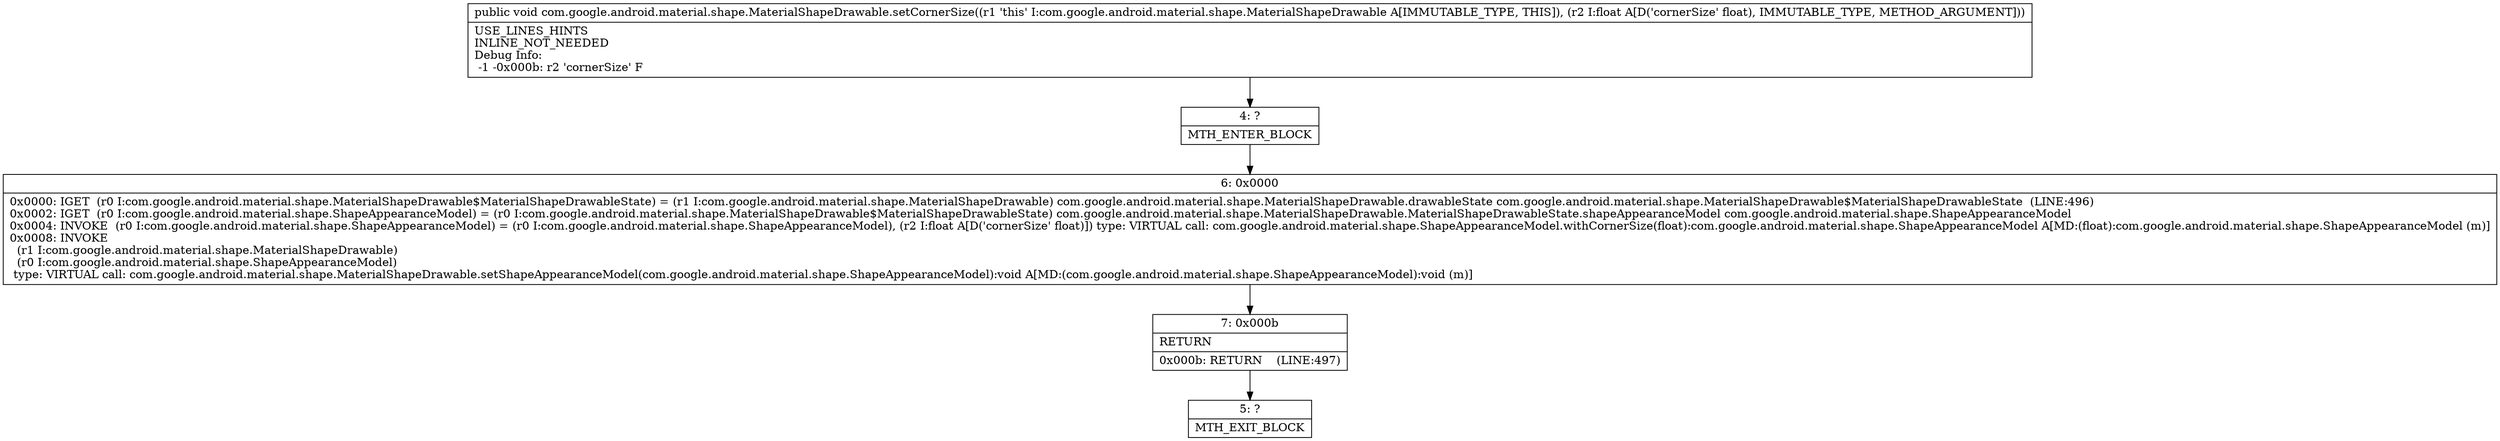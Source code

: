 digraph "CFG forcom.google.android.material.shape.MaterialShapeDrawable.setCornerSize(F)V" {
Node_4 [shape=record,label="{4\:\ ?|MTH_ENTER_BLOCK\l}"];
Node_6 [shape=record,label="{6\:\ 0x0000|0x0000: IGET  (r0 I:com.google.android.material.shape.MaterialShapeDrawable$MaterialShapeDrawableState) = (r1 I:com.google.android.material.shape.MaterialShapeDrawable) com.google.android.material.shape.MaterialShapeDrawable.drawableState com.google.android.material.shape.MaterialShapeDrawable$MaterialShapeDrawableState  (LINE:496)\l0x0002: IGET  (r0 I:com.google.android.material.shape.ShapeAppearanceModel) = (r0 I:com.google.android.material.shape.MaterialShapeDrawable$MaterialShapeDrawableState) com.google.android.material.shape.MaterialShapeDrawable.MaterialShapeDrawableState.shapeAppearanceModel com.google.android.material.shape.ShapeAppearanceModel \l0x0004: INVOKE  (r0 I:com.google.android.material.shape.ShapeAppearanceModel) = (r0 I:com.google.android.material.shape.ShapeAppearanceModel), (r2 I:float A[D('cornerSize' float)]) type: VIRTUAL call: com.google.android.material.shape.ShapeAppearanceModel.withCornerSize(float):com.google.android.material.shape.ShapeAppearanceModel A[MD:(float):com.google.android.material.shape.ShapeAppearanceModel (m)]\l0x0008: INVOKE  \l  (r1 I:com.google.android.material.shape.MaterialShapeDrawable)\l  (r0 I:com.google.android.material.shape.ShapeAppearanceModel)\l type: VIRTUAL call: com.google.android.material.shape.MaterialShapeDrawable.setShapeAppearanceModel(com.google.android.material.shape.ShapeAppearanceModel):void A[MD:(com.google.android.material.shape.ShapeAppearanceModel):void (m)]\l}"];
Node_7 [shape=record,label="{7\:\ 0x000b|RETURN\l|0x000b: RETURN    (LINE:497)\l}"];
Node_5 [shape=record,label="{5\:\ ?|MTH_EXIT_BLOCK\l}"];
MethodNode[shape=record,label="{public void com.google.android.material.shape.MaterialShapeDrawable.setCornerSize((r1 'this' I:com.google.android.material.shape.MaterialShapeDrawable A[IMMUTABLE_TYPE, THIS]), (r2 I:float A[D('cornerSize' float), IMMUTABLE_TYPE, METHOD_ARGUMENT]))  | USE_LINES_HINTS\lINLINE_NOT_NEEDED\lDebug Info:\l  \-1 \-0x000b: r2 'cornerSize' F\l}"];
MethodNode -> Node_4;Node_4 -> Node_6;
Node_6 -> Node_7;
Node_7 -> Node_5;
}


